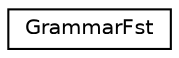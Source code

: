digraph "Graphical Class Hierarchy"
{
  edge [fontname="Helvetica",fontsize="10",labelfontname="Helvetica",labelfontsize="10"];
  node [fontname="Helvetica",fontsize="10",shape=record];
  rankdir="LR";
  Node0 [label="GrammarFst",height=0.2,width=0.4,color="black", fillcolor="white", style="filled",URL="$classfst_1_1GrammarFst.html",tooltip="GrammarFst is an FST that is &#39;stitched together&#39; from multiple FSTs, that can recursively incorporate..."];
}
